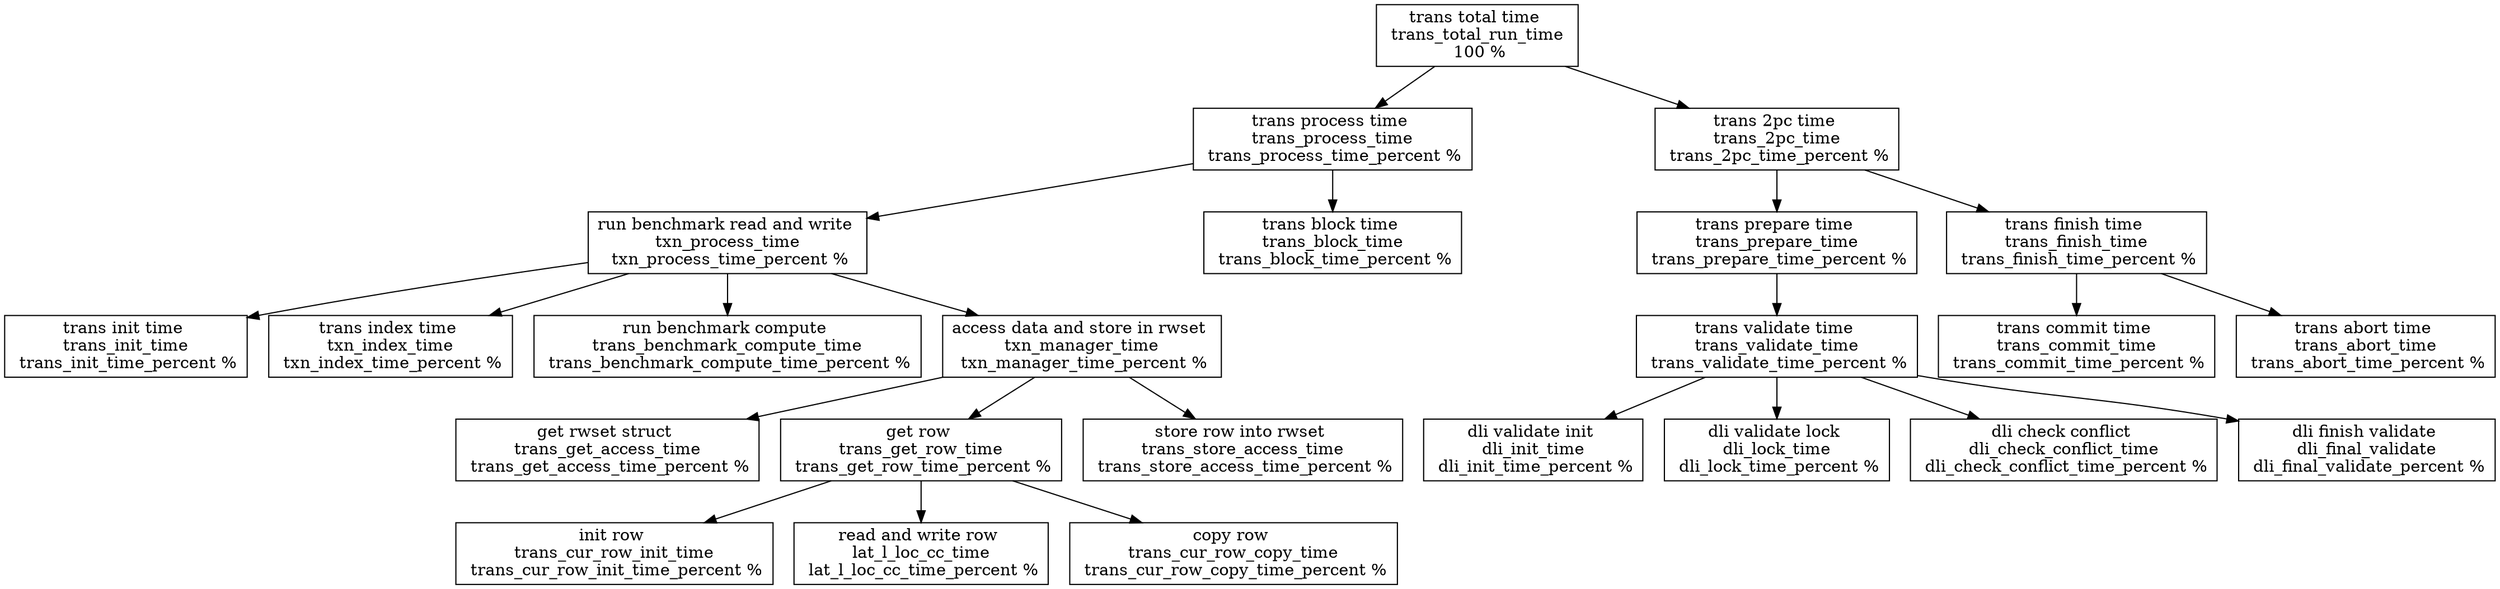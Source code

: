 digraph graphname {
  total [label="trans total time \n trans_total_run_time \n 100 %",
		shape=box]
	process [label="trans process time \n trans_process_time \n trans_process_time_percent %",
			shape=box]
    txn_process [label="run benchmark read and write \n txn_process_time \n txn_process_time_percent %",
			shape=box]
      init [label="trans init time \n trans_init_time \n trans_init_time_percent %",
        shape=box]
      index [label="trans index time \n txn_index_time \n txn_index_time_percent %",
          shape=box]
      txn_compute [label="run benchmark compute \n trans_benchmark_compute_time \n trans_benchmark_compute_time_percent %",
			            shape=box]
      access_rwset [label="access data and store in rwset \n txn_manager_time \n txn_manager_time_percent %",
            shape=box]
        get_access [label="get rwset struct \n trans_get_access_time \n trans_get_access_time_percent %",
            shape=box]
        get_row [label="get row \n trans_get_row_time \n trans_get_row_time_percent %",
            shape=box]
          init_row [label="init row \n trans_cur_row_init_time \n trans_cur_row_init_time_percent %",
              shape=box]
          rw_row [label="read and write row \n lat_l_loc_cc_time \n lat_l_loc_cc_time_percent %",
              shape=box]
          cur_row_copy [label="copy row \n trans_cur_row_copy_time \n trans_cur_row_copy_time_percent %",
              shape=box]
        store_access [label="store row into rwset \n trans_store_access_time \n trans_store_access_time_percent %",
              shape=box]
      block [label="trans block time \n trans_block_time \n trans_block_time_percent %",
          shape=box]
	twopc [label="trans 2pc time \n trans_2pc_time \n trans_2pc_time_percent %",
		shape=box]
		prepare [label="trans prepare time \n trans_prepare_time \n trans_prepare_time_percent %",
				shape=box]
			validate [label="trans validate time \n trans_validate_time \n trans_validate_time_percent %",
					shape=box]
        dli_init [label="dli validate init \n dli_init_time \n dli_init_time_percent %",
					shape=box]
        dli_lock [label="dli validate lock \n dli_lock_time \n dli_lock_time_percent %",
					shape=box]
        dli_check [label="dli check conflict \n dli_check_conflict_time \n dli_check_conflict_time_percent %",
					shape=box]
        dli_finish [label="dli finish validate \n dli_final_validate \n dli_final_validate_percent %",
					shape=box]
		finish [label="trans finish time \n trans_finish_time \n trans_finish_time_percent %",
				shape=box]
			commit [label="trans commit time \n trans_commit_time \n trans_commit_time_percent %",
				shape=box]
			abort [label="trans abort time \n trans_abort_time \n trans_abort_time_percent %",
				shape=box]

  total->process
    process->txn_process
      txn_process->init
      txn_process->index
      txn_process->txn_compute
      txn_process->access_rwset
        access_rwset->get_access
        access_rwset->get_row
          get_row->init_row
          get_row->rw_row
          get_row->cur_row_copy
        access_rwset->store_access
      process->block
  total->twopc
    twopc->prepare
      prepare->validate
        validate->dli_init
        validate->dli_lock
        validate->dli_check
        validate->dli_finish
    twopc->finish
      finish->commit
      finish->abort
}
